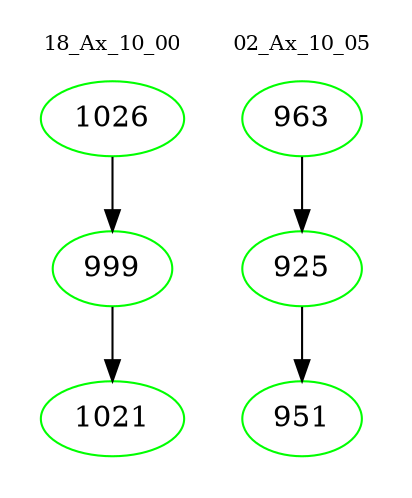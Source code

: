 digraph{
subgraph cluster_0 {
color = white
label = "18_Ax_10_00";
fontsize=10;
T0_1026 [label="1026", color="green"]
T0_1026 -> T0_999 [color="black"]
T0_999 [label="999", color="green"]
T0_999 -> T0_1021 [color="black"]
T0_1021 [label="1021", color="green"]
}
subgraph cluster_1 {
color = white
label = "02_Ax_10_05";
fontsize=10;
T1_963 [label="963", color="green"]
T1_963 -> T1_925 [color="black"]
T1_925 [label="925", color="green"]
T1_925 -> T1_951 [color="black"]
T1_951 [label="951", color="green"]
}
}
